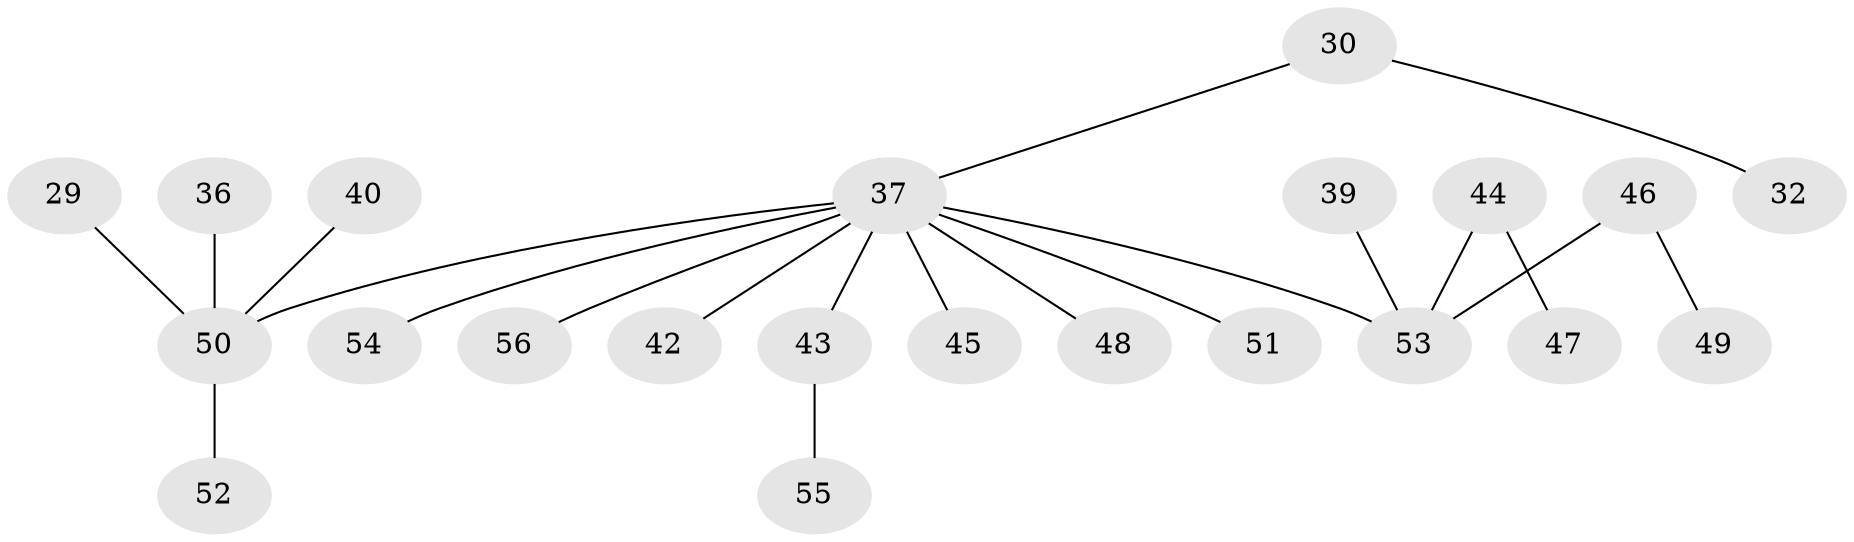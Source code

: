 // original degree distribution, {3: 0.14285714285714285, 7: 0.017857142857142856, 1: 0.5, 4: 0.05357142857142857, 6: 0.017857142857142856, 5: 0.017857142857142856, 2: 0.25}
// Generated by graph-tools (version 1.1) at 2025/56/03/04/25 21:56:11]
// undirected, 22 vertices, 21 edges
graph export_dot {
graph [start="1"]
  node [color=gray90,style=filled];
  29;
  30;
  32;
  36;
  37 [super="+24+13+19+23+25+28+33"];
  39;
  40 [super="+26"];
  42;
  43 [super="+41"];
  44;
  45;
  46;
  47;
  48;
  49;
  50 [super="+9+14"];
  51;
  52;
  53 [super="+38"];
  54;
  55;
  56;
  29 -- 50;
  30 -- 32;
  30 -- 37;
  36 -- 50;
  37 -- 51;
  37 -- 42;
  37 -- 45;
  37 -- 48;
  37 -- 50;
  37 -- 54;
  37 -- 56;
  37 -- 43;
  37 -- 53;
  39 -- 53;
  40 -- 50;
  43 -- 55;
  44 -- 47;
  44 -- 53;
  46 -- 49;
  46 -- 53;
  50 -- 52;
}
